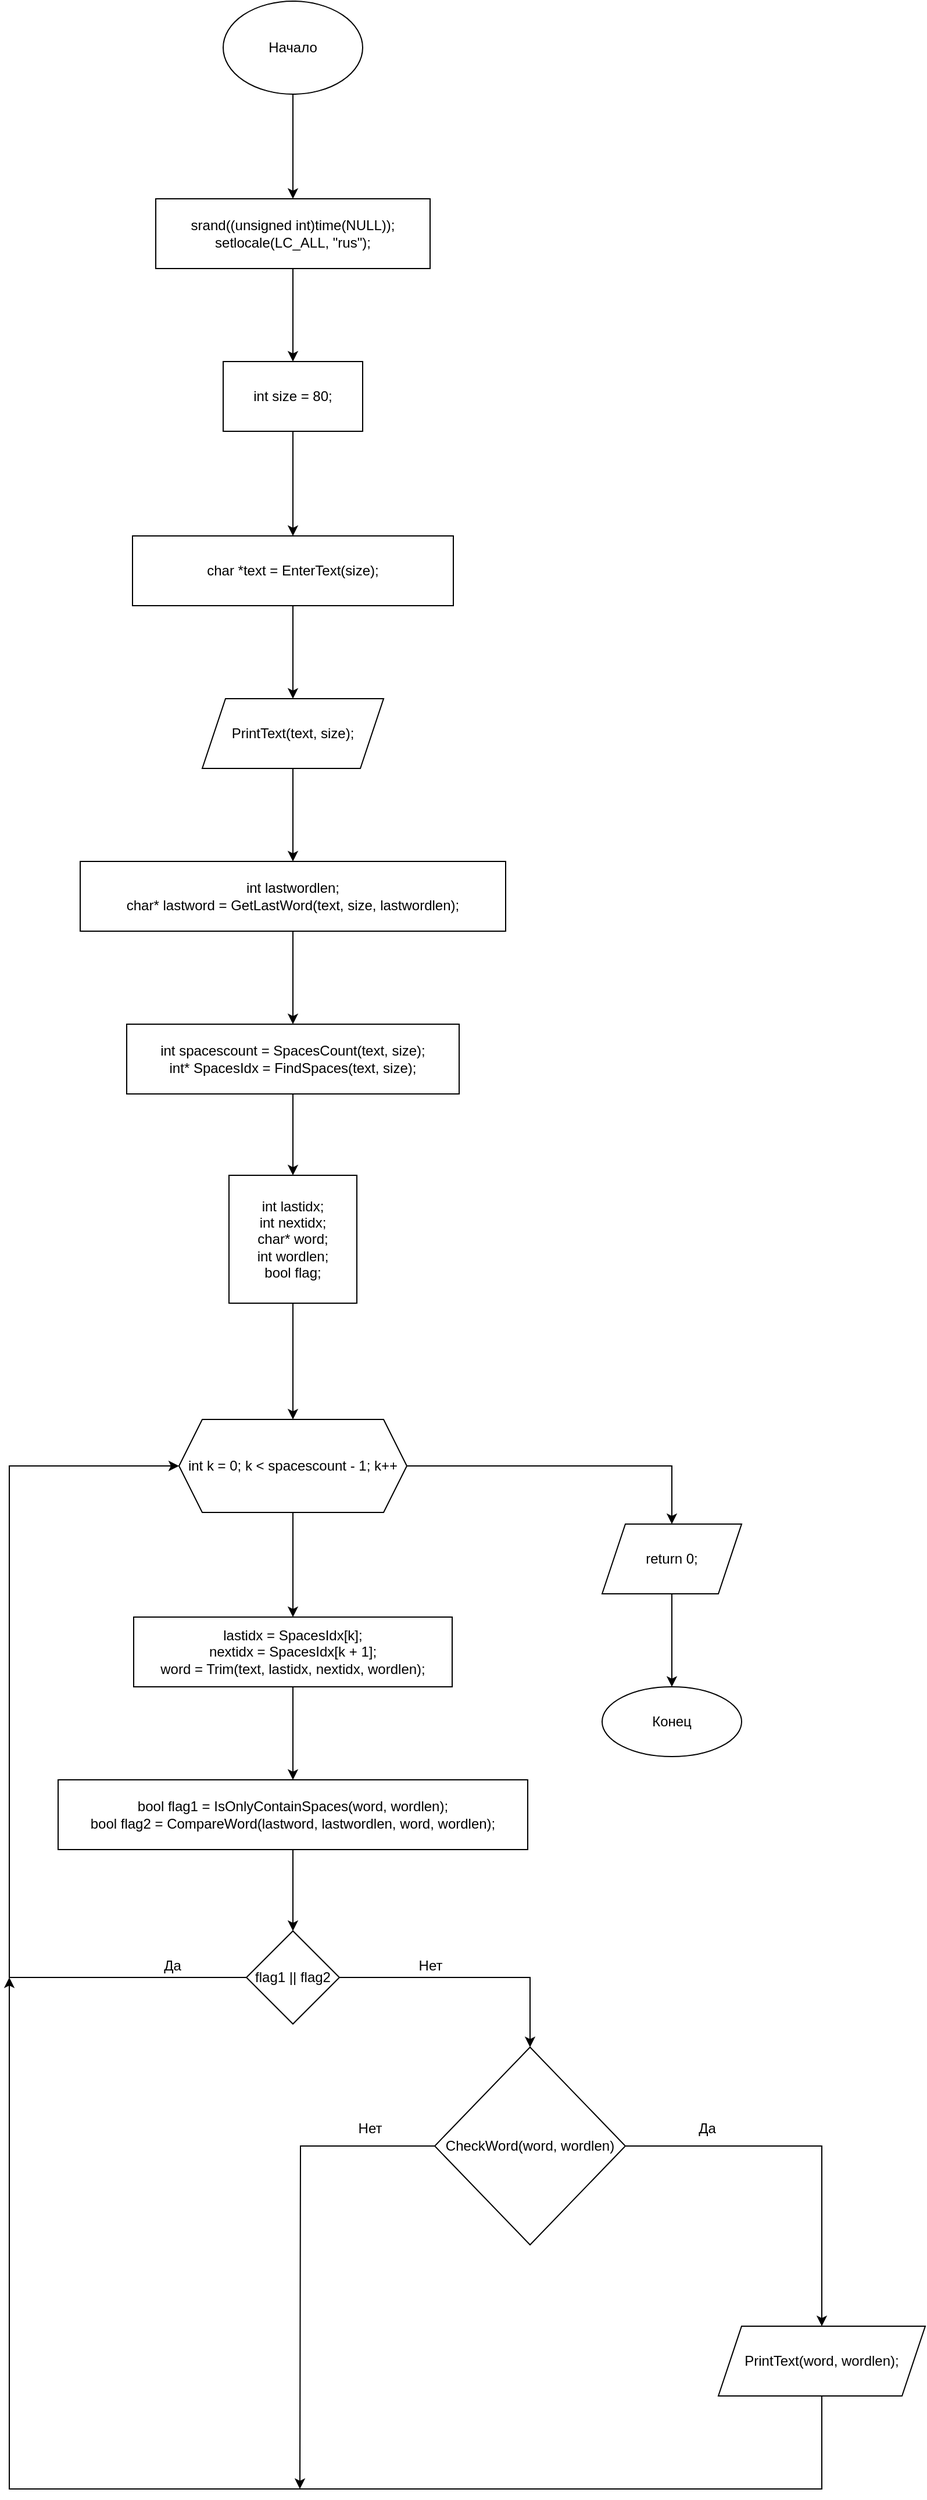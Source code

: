 <mxfile version="15.8.7" type="device"><diagram id="11cghlgqGGwNaBx6YxTa" name="Страница 1"><mxGraphModel dx="1038" dy="649" grid="1" gridSize="10" guides="1" tooltips="1" connect="1" arrows="1" fold="1" page="1" pageScale="1" pageWidth="827" pageHeight="1169" math="0" shadow="0"><root><mxCell id="0"/><mxCell id="1" parent="0"/><mxCell id="_NzT3AloSjRM0ZeZ_sdq-3" value="" style="edgeStyle=orthogonalEdgeStyle;rounded=0;orthogonalLoop=1;jettySize=auto;html=1;" parent="1" source="_NzT3AloSjRM0ZeZ_sdq-1" target="_NzT3AloSjRM0ZeZ_sdq-2" edge="1"><mxGeometry relative="1" as="geometry"/></mxCell><mxCell id="_NzT3AloSjRM0ZeZ_sdq-1" value="Начало" style="ellipse;whiteSpace=wrap;html=1;" parent="1" vertex="1"><mxGeometry x="354" y="40" width="120" height="80" as="geometry"/></mxCell><mxCell id="_NzT3AloSjRM0ZeZ_sdq-5" value="" style="edgeStyle=orthogonalEdgeStyle;rounded=0;orthogonalLoop=1;jettySize=auto;html=1;" parent="1" source="_NzT3AloSjRM0ZeZ_sdq-2" target="_NzT3AloSjRM0ZeZ_sdq-4" edge="1"><mxGeometry relative="1" as="geometry"/></mxCell><mxCell id="_NzT3AloSjRM0ZeZ_sdq-2" value="srand((unsigned int)time(NULL));&lt;br&gt;setlocale(LC_ALL, &quot;rus&quot;);" style="whiteSpace=wrap;html=1;" parent="1" vertex="1"><mxGeometry x="296" y="210" width="236" height="60" as="geometry"/></mxCell><mxCell id="_NzT3AloSjRM0ZeZ_sdq-7" value="" style="edgeStyle=orthogonalEdgeStyle;rounded=0;orthogonalLoop=1;jettySize=auto;html=1;" parent="1" source="_NzT3AloSjRM0ZeZ_sdq-4" target="_NzT3AloSjRM0ZeZ_sdq-6" edge="1"><mxGeometry relative="1" as="geometry"/></mxCell><mxCell id="_NzT3AloSjRM0ZeZ_sdq-4" value="int size = 80;" style="whiteSpace=wrap;html=1;" parent="1" vertex="1"><mxGeometry x="354" y="350" width="120" height="60" as="geometry"/></mxCell><mxCell id="_NzT3AloSjRM0ZeZ_sdq-9" value="" style="edgeStyle=orthogonalEdgeStyle;rounded=0;orthogonalLoop=1;jettySize=auto;html=1;" parent="1" source="_NzT3AloSjRM0ZeZ_sdq-6" target="_NzT3AloSjRM0ZeZ_sdq-8" edge="1"><mxGeometry relative="1" as="geometry"/></mxCell><mxCell id="_NzT3AloSjRM0ZeZ_sdq-6" value="char *text = EnterText(size);" style="whiteSpace=wrap;html=1;" parent="1" vertex="1"><mxGeometry x="276" y="500" width="276" height="60" as="geometry"/></mxCell><mxCell id="_NzT3AloSjRM0ZeZ_sdq-11" value="" style="edgeStyle=orthogonalEdgeStyle;rounded=0;orthogonalLoop=1;jettySize=auto;html=1;" parent="1" source="_NzT3AloSjRM0ZeZ_sdq-8" target="_NzT3AloSjRM0ZeZ_sdq-10" edge="1"><mxGeometry relative="1" as="geometry"/></mxCell><mxCell id="_NzT3AloSjRM0ZeZ_sdq-8" value="PrintText(text, size);" style="shape=parallelogram;perimeter=parallelogramPerimeter;whiteSpace=wrap;html=1;fixedSize=1;" parent="1" vertex="1"><mxGeometry x="336" y="640" width="156" height="60" as="geometry"/></mxCell><mxCell id="_NzT3AloSjRM0ZeZ_sdq-13" value="" style="edgeStyle=orthogonalEdgeStyle;rounded=0;orthogonalLoop=1;jettySize=auto;html=1;" parent="1" source="_NzT3AloSjRM0ZeZ_sdq-10" target="_NzT3AloSjRM0ZeZ_sdq-12" edge="1"><mxGeometry relative="1" as="geometry"/></mxCell><mxCell id="_NzT3AloSjRM0ZeZ_sdq-10" value="int lastwordlen;&lt;br&gt;char* lastword = GetLastWord(text, size, lastwordlen);" style="whiteSpace=wrap;html=1;" parent="1" vertex="1"><mxGeometry x="231" y="780" width="366" height="60" as="geometry"/></mxCell><mxCell id="_NzT3AloSjRM0ZeZ_sdq-16" value="" style="edgeStyle=orthogonalEdgeStyle;rounded=0;orthogonalLoop=1;jettySize=auto;html=1;" parent="1" source="_NzT3AloSjRM0ZeZ_sdq-12" target="_NzT3AloSjRM0ZeZ_sdq-15" edge="1"><mxGeometry relative="1" as="geometry"/></mxCell><mxCell id="_NzT3AloSjRM0ZeZ_sdq-12" value="int spacescount = SpacesCount(text, size);&lt;br&gt;int* SpacesIdx = FindSpaces(text, size);" style="whiteSpace=wrap;html=1;" parent="1" vertex="1"><mxGeometry x="271" y="920" width="286" height="60" as="geometry"/></mxCell><mxCell id="_NzT3AloSjRM0ZeZ_sdq-18" value="" style="edgeStyle=orthogonalEdgeStyle;rounded=0;orthogonalLoop=1;jettySize=auto;html=1;" parent="1" source="_NzT3AloSjRM0ZeZ_sdq-15" target="_NzT3AloSjRM0ZeZ_sdq-17" edge="1"><mxGeometry relative="1" as="geometry"/></mxCell><mxCell id="_NzT3AloSjRM0ZeZ_sdq-15" value="int lastidx;&lt;br&gt;int nextidx;&lt;br&gt;char* word;&lt;br&gt;int wordlen;&lt;br&gt;bool flag;" style="whiteSpace=wrap;html=1;" parent="1" vertex="1"><mxGeometry x="359" y="1050" width="110" height="110" as="geometry"/></mxCell><mxCell id="_NzT3AloSjRM0ZeZ_sdq-20" value="" style="edgeStyle=orthogonalEdgeStyle;rounded=0;orthogonalLoop=1;jettySize=auto;html=1;" parent="1" source="_NzT3AloSjRM0ZeZ_sdq-17" target="_NzT3AloSjRM0ZeZ_sdq-19" edge="1"><mxGeometry relative="1" as="geometry"/></mxCell><mxCell id="_NzT3AloSjRM0ZeZ_sdq-40" value="" style="edgeStyle=orthogonalEdgeStyle;rounded=0;orthogonalLoop=1;jettySize=auto;html=1;" parent="1" source="_NzT3AloSjRM0ZeZ_sdq-17" target="_NzT3AloSjRM0ZeZ_sdq-39" edge="1"><mxGeometry relative="1" as="geometry"/></mxCell><mxCell id="_NzT3AloSjRM0ZeZ_sdq-17" value="int k = 0; k &lt; spacescount - 1; k++" style="shape=hexagon;perimeter=hexagonPerimeter2;whiteSpace=wrap;html=1;fixedSize=1;" parent="1" vertex="1"><mxGeometry x="316" y="1260" width="196" height="80" as="geometry"/></mxCell><mxCell id="_NzT3AloSjRM0ZeZ_sdq-22" value="" style="edgeStyle=orthogonalEdgeStyle;rounded=0;orthogonalLoop=1;jettySize=auto;html=1;" parent="1" source="_NzT3AloSjRM0ZeZ_sdq-19" target="_NzT3AloSjRM0ZeZ_sdq-21" edge="1"><mxGeometry relative="1" as="geometry"/></mxCell><mxCell id="_NzT3AloSjRM0ZeZ_sdq-19" value="lastidx = SpacesIdx[k];&lt;br&gt;nextidx = SpacesIdx[k + 1];&lt;br&gt;word = Trim(text, lastidx, nextidx, wordlen);" style="whiteSpace=wrap;html=1;" parent="1" vertex="1"><mxGeometry x="277" y="1430" width="274" height="60" as="geometry"/></mxCell><mxCell id="_NzT3AloSjRM0ZeZ_sdq-24" value="" style="edgeStyle=orthogonalEdgeStyle;rounded=0;orthogonalLoop=1;jettySize=auto;html=1;" parent="1" source="_NzT3AloSjRM0ZeZ_sdq-21" target="_NzT3AloSjRM0ZeZ_sdq-23" edge="1"><mxGeometry relative="1" as="geometry"/></mxCell><mxCell id="_NzT3AloSjRM0ZeZ_sdq-21" value="bool flag1 = IsOnlyContainSpaces(word, wordlen);&lt;br&gt;bool flag2 = CompareWord(lastword, lastwordlen, word, wordlen);" style="whiteSpace=wrap;html=1;" parent="1" vertex="1"><mxGeometry x="212" y="1570" width="404" height="60" as="geometry"/></mxCell><mxCell id="_NzT3AloSjRM0ZeZ_sdq-25" style="edgeStyle=orthogonalEdgeStyle;rounded=0;orthogonalLoop=1;jettySize=auto;html=1;entryX=0;entryY=0.5;entryDx=0;entryDy=0;" parent="1" source="_NzT3AloSjRM0ZeZ_sdq-23" target="_NzT3AloSjRM0ZeZ_sdq-17" edge="1"><mxGeometry relative="1" as="geometry"><mxPoint x="120" y="1210" as="targetPoint"/><Array as="points"><mxPoint x="170" y="1740"/><mxPoint x="170" y="1300"/></Array></mxGeometry></mxCell><mxCell id="_NzT3AloSjRM0ZeZ_sdq-28" value="" style="edgeStyle=orthogonalEdgeStyle;rounded=0;orthogonalLoop=1;jettySize=auto;html=1;" parent="1" source="_NzT3AloSjRM0ZeZ_sdq-23" target="_NzT3AloSjRM0ZeZ_sdq-27" edge="1"><mxGeometry relative="1" as="geometry"/></mxCell><mxCell id="_NzT3AloSjRM0ZeZ_sdq-23" value="flag1 || flag2" style="rhombus;whiteSpace=wrap;html=1;" parent="1" vertex="1"><mxGeometry x="374" y="1700" width="80" height="80" as="geometry"/></mxCell><mxCell id="_NzT3AloSjRM0ZeZ_sdq-26" value="Да" style="text;html=1;align=center;verticalAlign=middle;resizable=0;points=[];autosize=1;strokeColor=none;fillColor=none;" parent="1" vertex="1"><mxGeometry x="295" y="1720" width="30" height="20" as="geometry"/></mxCell><mxCell id="_NzT3AloSjRM0ZeZ_sdq-31" value="" style="edgeStyle=orthogonalEdgeStyle;rounded=0;orthogonalLoop=1;jettySize=auto;html=1;" parent="1" source="_NzT3AloSjRM0ZeZ_sdq-27" target="_NzT3AloSjRM0ZeZ_sdq-30" edge="1"><mxGeometry relative="1" as="geometry"/></mxCell><mxCell id="_NzT3AloSjRM0ZeZ_sdq-32" style="edgeStyle=orthogonalEdgeStyle;rounded=0;orthogonalLoop=1;jettySize=auto;html=1;" parent="1" source="_NzT3AloSjRM0ZeZ_sdq-27" edge="1"><mxGeometry relative="1" as="geometry"><mxPoint x="420" y="2180" as="targetPoint"/></mxGeometry></mxCell><mxCell id="_NzT3AloSjRM0ZeZ_sdq-27" value="CheckWord(word, wordlen)" style="rhombus;whiteSpace=wrap;html=1;" parent="1" vertex="1"><mxGeometry x="536" y="1800" width="164" height="170" as="geometry"/></mxCell><mxCell id="_NzT3AloSjRM0ZeZ_sdq-33" style="edgeStyle=orthogonalEdgeStyle;rounded=0;orthogonalLoop=1;jettySize=auto;html=1;" parent="1" source="_NzT3AloSjRM0ZeZ_sdq-30" edge="1"><mxGeometry relative="1" as="geometry"><mxPoint x="170" y="1740" as="targetPoint"/><Array as="points"><mxPoint x="869" y="2180"/><mxPoint x="170" y="2180"/></Array></mxGeometry></mxCell><mxCell id="_NzT3AloSjRM0ZeZ_sdq-30" value="PrintText(word, wordlen);" style="shape=parallelogram;perimeter=parallelogramPerimeter;whiteSpace=wrap;html=1;fixedSize=1;" parent="1" vertex="1"><mxGeometry x="780" y="2040" width="178" height="60" as="geometry"/></mxCell><mxCell id="_NzT3AloSjRM0ZeZ_sdq-34" value="Да" style="text;html=1;align=center;verticalAlign=middle;resizable=0;points=[];autosize=1;strokeColor=none;fillColor=none;" parent="1" vertex="1"><mxGeometry x="755" y="1860" width="30" height="20" as="geometry"/></mxCell><mxCell id="_NzT3AloSjRM0ZeZ_sdq-35" value="Нет" style="text;html=1;align=center;verticalAlign=middle;resizable=0;points=[];autosize=1;strokeColor=none;fillColor=none;" parent="1" vertex="1"><mxGeometry x="512" y="1720" width="40" height="20" as="geometry"/></mxCell><mxCell id="_NzT3AloSjRM0ZeZ_sdq-36" value="Нет" style="text;html=1;align=center;verticalAlign=middle;resizable=0;points=[];autosize=1;strokeColor=none;fillColor=none;" parent="1" vertex="1"><mxGeometry x="460" y="1860" width="40" height="20" as="geometry"/></mxCell><mxCell id="_NzT3AloSjRM0ZeZ_sdq-42" value="" style="edgeStyle=orthogonalEdgeStyle;rounded=0;orthogonalLoop=1;jettySize=auto;html=1;" parent="1" source="_NzT3AloSjRM0ZeZ_sdq-39" target="_NzT3AloSjRM0ZeZ_sdq-41" edge="1"><mxGeometry relative="1" as="geometry"/></mxCell><mxCell id="_NzT3AloSjRM0ZeZ_sdq-39" value="return 0;" style="shape=parallelogram;perimeter=parallelogramPerimeter;whiteSpace=wrap;html=1;fixedSize=1;" parent="1" vertex="1"><mxGeometry x="680" y="1350" width="120" height="60" as="geometry"/></mxCell><mxCell id="_NzT3AloSjRM0ZeZ_sdq-41" value="Конец" style="ellipse;whiteSpace=wrap;html=1;" parent="1" vertex="1"><mxGeometry x="680" y="1490" width="120" height="60" as="geometry"/></mxCell></root></mxGraphModel></diagram></mxfile>